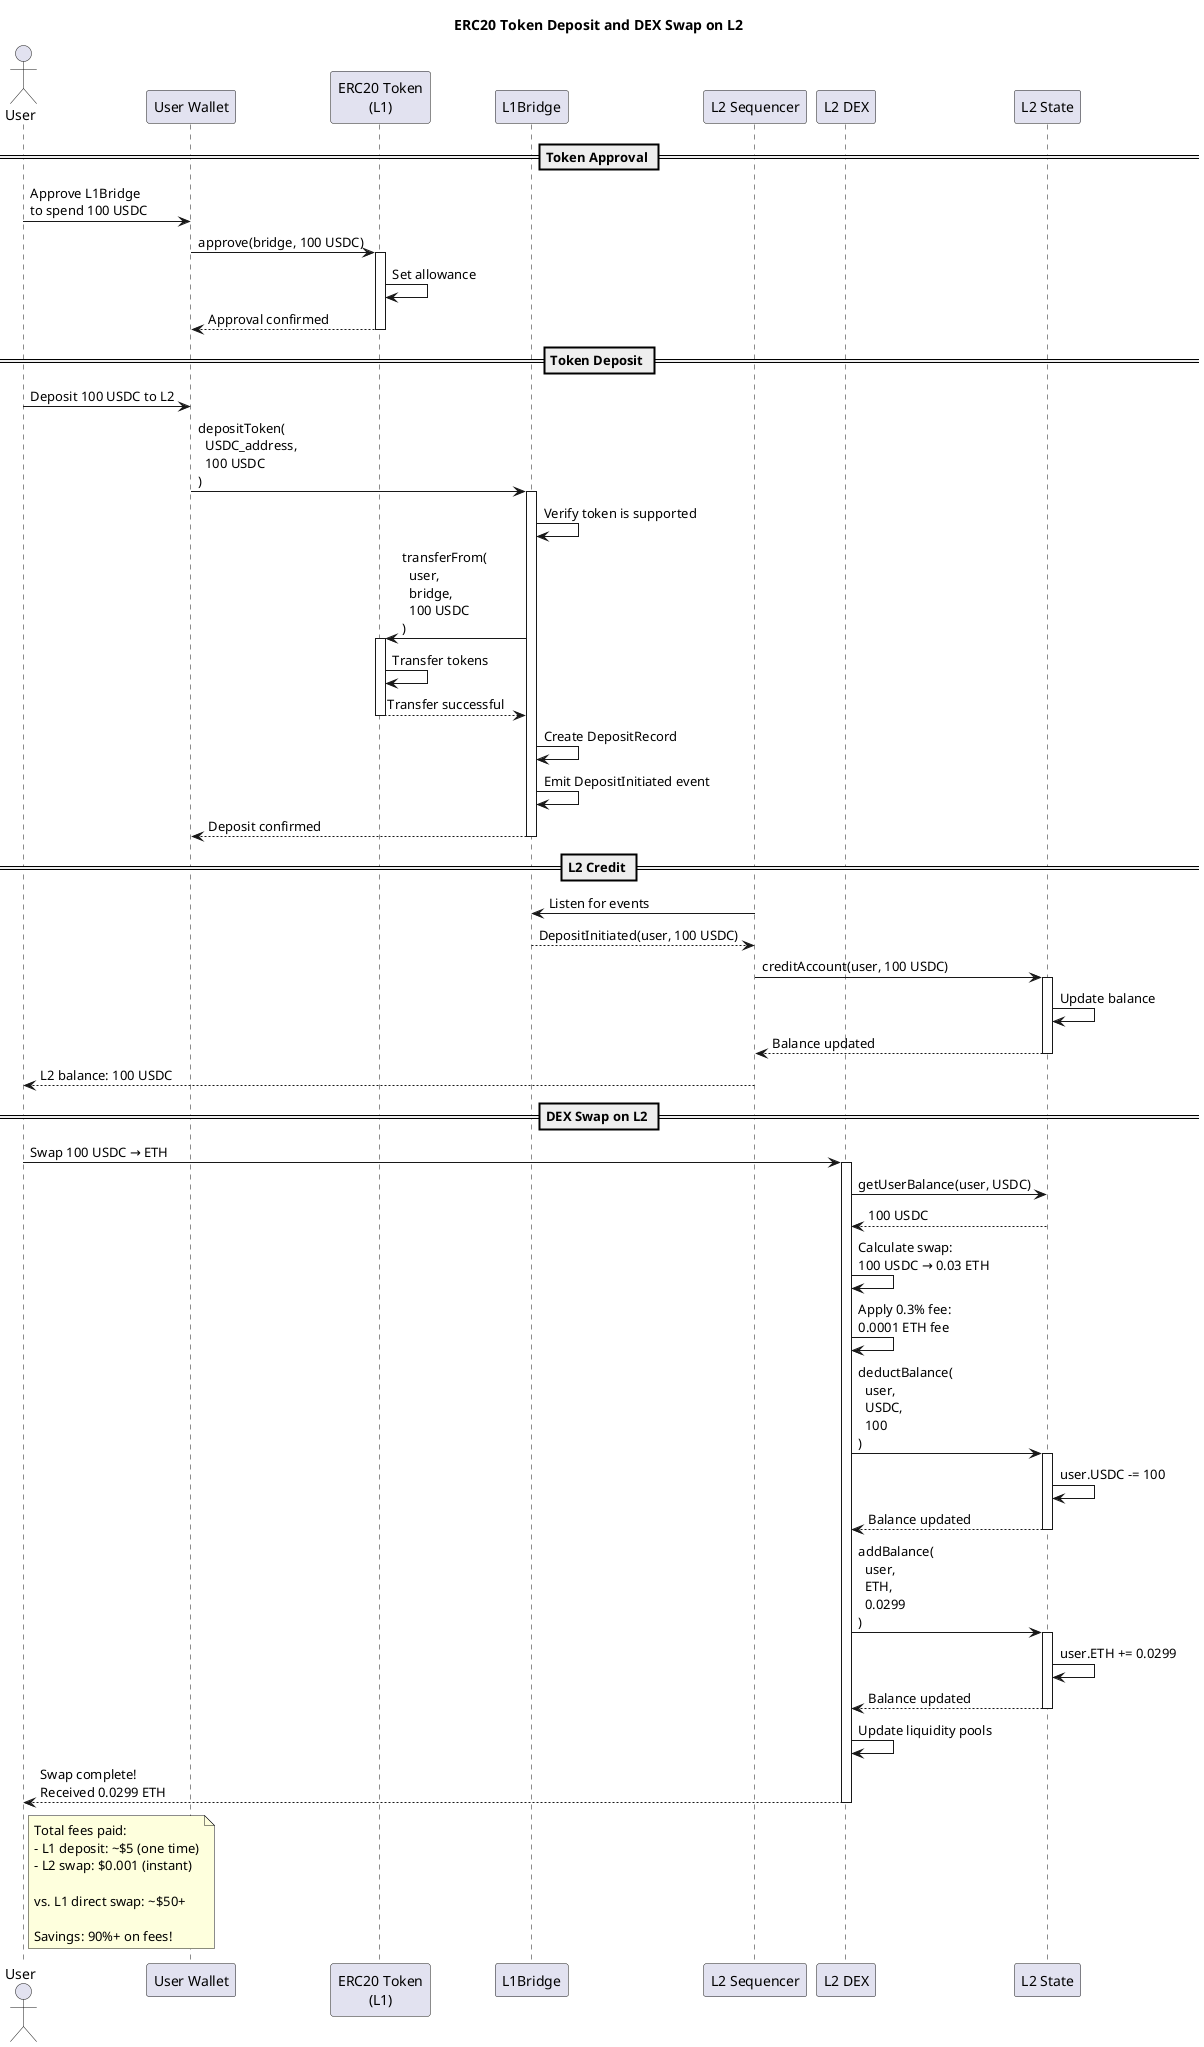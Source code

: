@startuml Token Deposit and Swap
title ERC20 Token Deposit and DEX Swap on L2

actor User
participant "User Wallet" as Wallet
participant "ERC20 Token\n(L1)" as Token
participant "L1Bridge" as Bridge
participant "L2 Sequencer" as Sequencer
participant "L2 DEX" as DEX
participant "L2 State" as State

== Token Approval ==
User -> Wallet: Approve L1Bridge\nto spend 100 USDC
Wallet -> Token: approve(bridge, 100 USDC)
activate Token
Token -> Token: Set allowance
Token --> Wallet: Approval confirmed
deactivate Token

== Token Deposit ==
User -> Wallet: Deposit 100 USDC to L2
Wallet -> Bridge: depositToken(\n  USDC_address,\n  100 USDC\n)
activate Bridge
Bridge -> Bridge: Verify token is supported
Bridge -> Token: transferFrom(\n  user,\n  bridge,\n  100 USDC\n)
activate Token
Token -> Token: Transfer tokens
Token --> Bridge: Transfer successful
deactivate Token

Bridge -> Bridge: Create DepositRecord
Bridge -> Bridge: Emit DepositInitiated event
Bridge --> Wallet: Deposit confirmed
deactivate Bridge

== L2 Credit ==
Sequencer -> Bridge: Listen for events
Bridge --> Sequencer: DepositInitiated(user, 100 USDC)
Sequencer -> State: creditAccount(user, 100 USDC)
activate State
State -> State: Update balance
State --> Sequencer: Balance updated
deactivate State
Sequencer --> User: L2 balance: 100 USDC

== DEX Swap on L2 ==
User -> DEX: Swap 100 USDC → ETH
activate DEX
DEX -> State: getUserBalance(user, USDC)
State --> DEX: 100 USDC

DEX -> DEX: Calculate swap:\n100 USDC → 0.03 ETH
DEX -> DEX: Apply 0.3% fee:\n0.0001 ETH fee

DEX -> State: deductBalance(\n  user,\n  USDC,\n  100\n)
activate State
State -> State: user.USDC -= 100
State --> DEX: Balance updated
deactivate State

DEX -> State: addBalance(\n  user,\n  ETH,\n  0.0299\n)
activate State
State -> State: user.ETH += 0.0299
State --> DEX: Balance updated
deactivate State

DEX -> DEX: Update liquidity pools
DEX --> User: Swap complete!\nReceived 0.0299 ETH

note right of User
  Total fees paid:
  - L1 deposit: ~$5 (one time)
  - L2 swap: $0.001 (instant)
  
  vs. L1 direct swap: ~$50+
  
  Savings: 90%+ on fees!
end note

deactivate DEX

@enduml